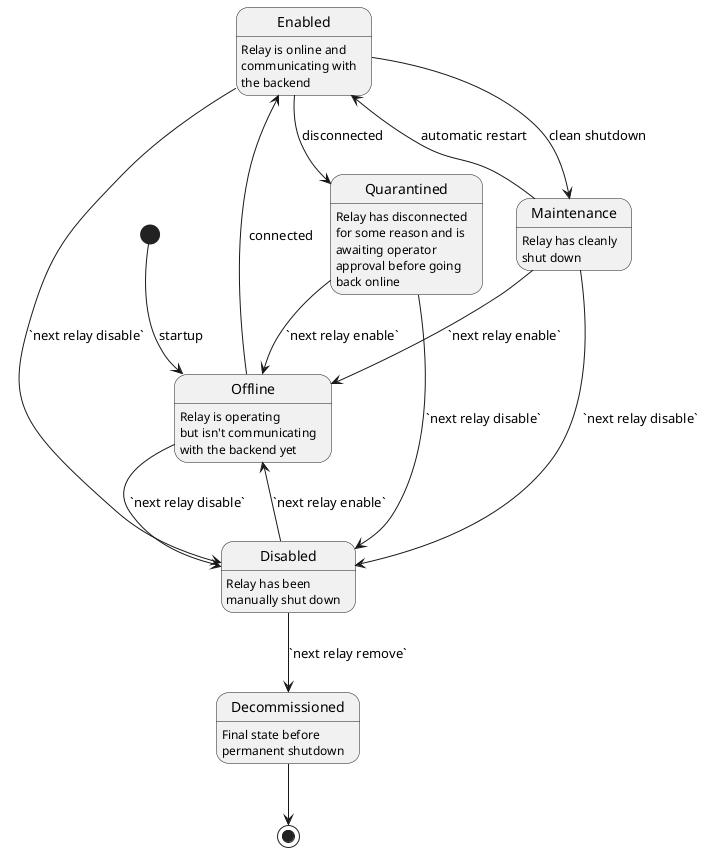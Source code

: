 @startuml Relay States
Enabled : Relay is online and\ncommunicating with\nthe backend
Offline : Relay is operating\nbut isn't communicating\nwith the backend yet
Quarantined : Relay has disconnected\nfor some reason and is\nawaiting operator\napproval before going\nback online
Maintenance : Relay has cleanly\nshut down
Disabled : Relay has been\nmanually shut down
Decommissioned : Final state before\npermanent shutdown

[*] --> Offline : startup
Offline --> Enabled : connected
Offline --> Disabled : `next relay disable`
Enabled --> Quarantined : disconnected
Enabled --> Maintenance : clean shutdown
Enabled --> Disabled : `next relay disable`
Maintenance --> Enabled : automatic restart
Maintenance --> Offline : `next relay enable`
Quarantined --> Offline : `next relay enable`
Quarantined --> Disabled : `next relay disable`
Maintenance --> Disabled : `next relay disable`
Disabled --> Offline : `next relay enable`
Disabled --> Decommissioned : `next relay remove`
Decommissioned --> [*]
@enduml

